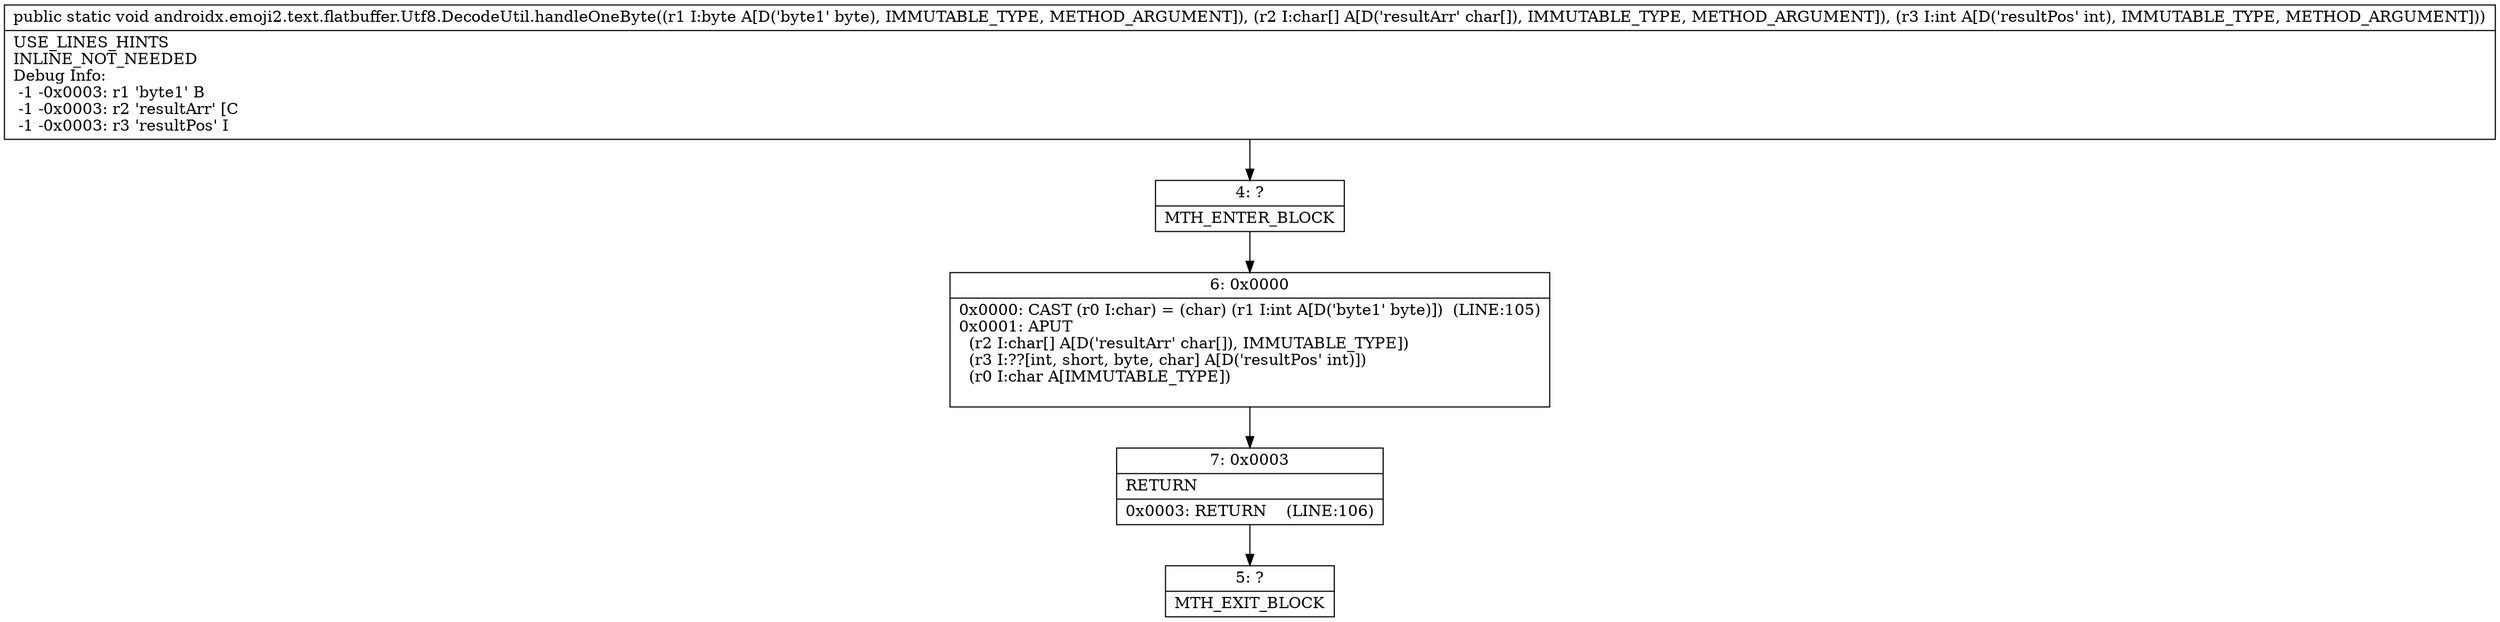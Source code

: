 digraph "CFG forandroidx.emoji2.text.flatbuffer.Utf8.DecodeUtil.handleOneByte(B[CI)V" {
Node_4 [shape=record,label="{4\:\ ?|MTH_ENTER_BLOCK\l}"];
Node_6 [shape=record,label="{6\:\ 0x0000|0x0000: CAST (r0 I:char) = (char) (r1 I:int A[D('byte1' byte)])  (LINE:105)\l0x0001: APUT  \l  (r2 I:char[] A[D('resultArr' char[]), IMMUTABLE_TYPE])\l  (r3 I:??[int, short, byte, char] A[D('resultPos' int)])\l  (r0 I:char A[IMMUTABLE_TYPE])\l \l}"];
Node_7 [shape=record,label="{7\:\ 0x0003|RETURN\l|0x0003: RETURN    (LINE:106)\l}"];
Node_5 [shape=record,label="{5\:\ ?|MTH_EXIT_BLOCK\l}"];
MethodNode[shape=record,label="{public static void androidx.emoji2.text.flatbuffer.Utf8.DecodeUtil.handleOneByte((r1 I:byte A[D('byte1' byte), IMMUTABLE_TYPE, METHOD_ARGUMENT]), (r2 I:char[] A[D('resultArr' char[]), IMMUTABLE_TYPE, METHOD_ARGUMENT]), (r3 I:int A[D('resultPos' int), IMMUTABLE_TYPE, METHOD_ARGUMENT]))  | USE_LINES_HINTS\lINLINE_NOT_NEEDED\lDebug Info:\l  \-1 \-0x0003: r1 'byte1' B\l  \-1 \-0x0003: r2 'resultArr' [C\l  \-1 \-0x0003: r3 'resultPos' I\l}"];
MethodNode -> Node_4;Node_4 -> Node_6;
Node_6 -> Node_7;
Node_7 -> Node_5;
}

